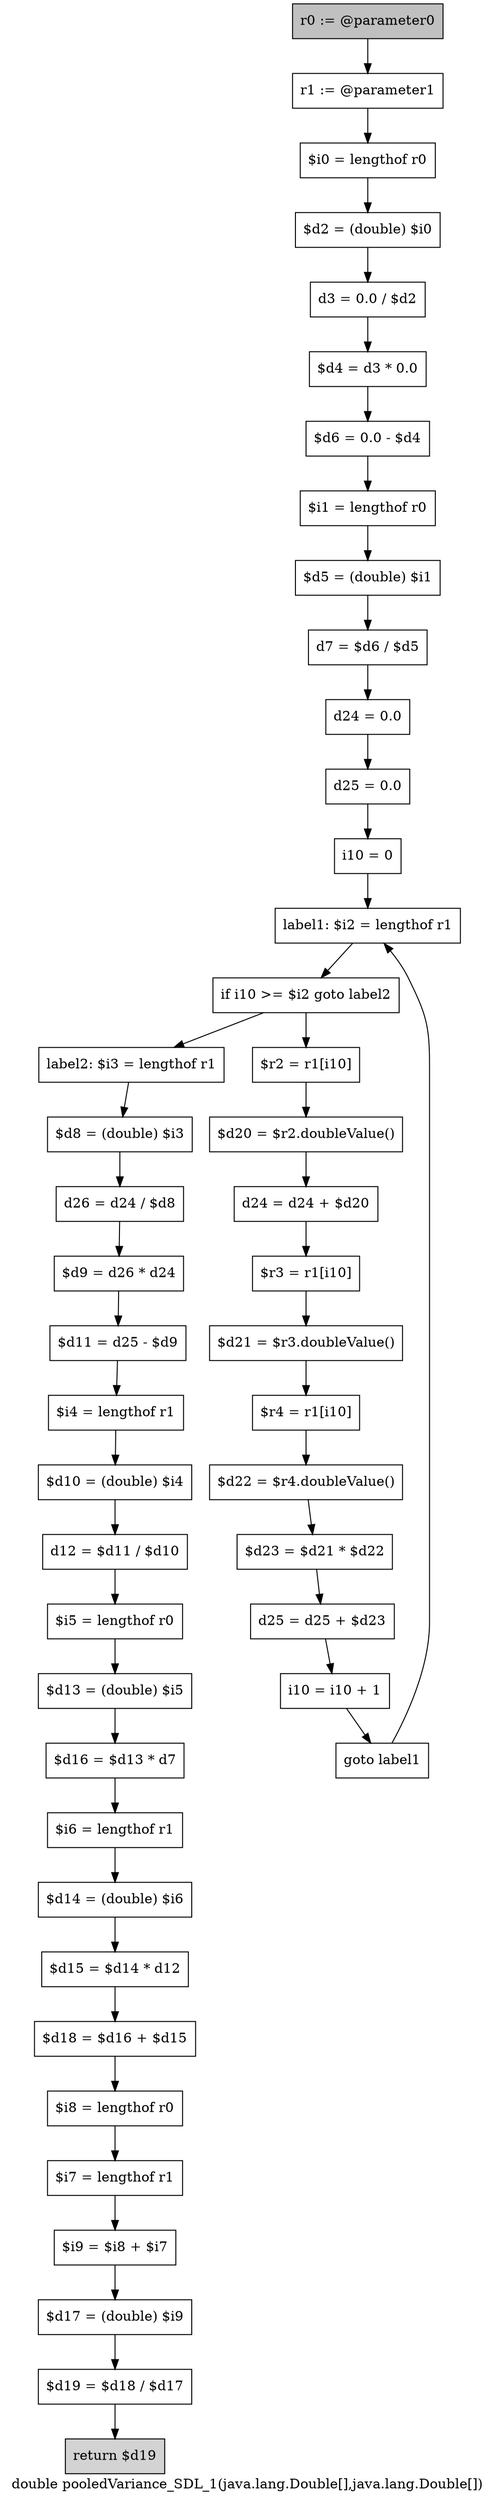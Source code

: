 digraph "double pooledVariance_SDL_1(java.lang.Double[],java.lang.Double[])" {
    label="double pooledVariance_SDL_1(java.lang.Double[],java.lang.Double[])";
    node [shape=box];
    "0" [style=filled,fillcolor=gray,label="r0 := @parameter0",];
    "1" [label="r1 := @parameter1",];
    "0"->"1";
    "2" [label="$i0 = lengthof r0",];
    "1"->"2";
    "3" [label="$d2 = (double) $i0",];
    "2"->"3";
    "4" [label="d3 = 0.0 / $d2",];
    "3"->"4";
    "5" [label="$d4 = d3 * 0.0",];
    "4"->"5";
    "6" [label="$d6 = 0.0 - $d4",];
    "5"->"6";
    "7" [label="$i1 = lengthof r0",];
    "6"->"7";
    "8" [label="$d5 = (double) $i1",];
    "7"->"8";
    "9" [label="d7 = $d6 / $d5",];
    "8"->"9";
    "10" [label="d24 = 0.0",];
    "9"->"10";
    "11" [label="d25 = 0.0",];
    "10"->"11";
    "12" [label="i10 = 0",];
    "11"->"12";
    "13" [label="label1: $i2 = lengthof r1",];
    "12"->"13";
    "14" [label="if i10 >= $i2 goto label2",];
    "13"->"14";
    "15" [label="$r2 = r1[i10]",];
    "14"->"15";
    "26" [label="label2: $i3 = lengthof r1",];
    "14"->"26";
    "16" [label="$d20 = $r2.doubleValue()",];
    "15"->"16";
    "17" [label="d24 = d24 + $d20",];
    "16"->"17";
    "18" [label="$r3 = r1[i10]",];
    "17"->"18";
    "19" [label="$d21 = $r3.doubleValue()",];
    "18"->"19";
    "20" [label="$r4 = r1[i10]",];
    "19"->"20";
    "21" [label="$d22 = $r4.doubleValue()",];
    "20"->"21";
    "22" [label="$d23 = $d21 * $d22",];
    "21"->"22";
    "23" [label="d25 = d25 + $d23",];
    "22"->"23";
    "24" [label="i10 = i10 + 1",];
    "23"->"24";
    "25" [label="goto label1",];
    "24"->"25";
    "25"->"13";
    "27" [label="$d8 = (double) $i3",];
    "26"->"27";
    "28" [label="d26 = d24 / $d8",];
    "27"->"28";
    "29" [label="$d9 = d26 * d24",];
    "28"->"29";
    "30" [label="$d11 = d25 - $d9",];
    "29"->"30";
    "31" [label="$i4 = lengthof r1",];
    "30"->"31";
    "32" [label="$d10 = (double) $i4",];
    "31"->"32";
    "33" [label="d12 = $d11 / $d10",];
    "32"->"33";
    "34" [label="$i5 = lengthof r0",];
    "33"->"34";
    "35" [label="$d13 = (double) $i5",];
    "34"->"35";
    "36" [label="$d16 = $d13 * d7",];
    "35"->"36";
    "37" [label="$i6 = lengthof r1",];
    "36"->"37";
    "38" [label="$d14 = (double) $i6",];
    "37"->"38";
    "39" [label="$d15 = $d14 * d12",];
    "38"->"39";
    "40" [label="$d18 = $d16 + $d15",];
    "39"->"40";
    "41" [label="$i8 = lengthof r0",];
    "40"->"41";
    "42" [label="$i7 = lengthof r1",];
    "41"->"42";
    "43" [label="$i9 = $i8 + $i7",];
    "42"->"43";
    "44" [label="$d17 = (double) $i9",];
    "43"->"44";
    "45" [label="$d19 = $d18 / $d17",];
    "44"->"45";
    "46" [style=filled,fillcolor=lightgray,label="return $d19",];
    "45"->"46";
}
